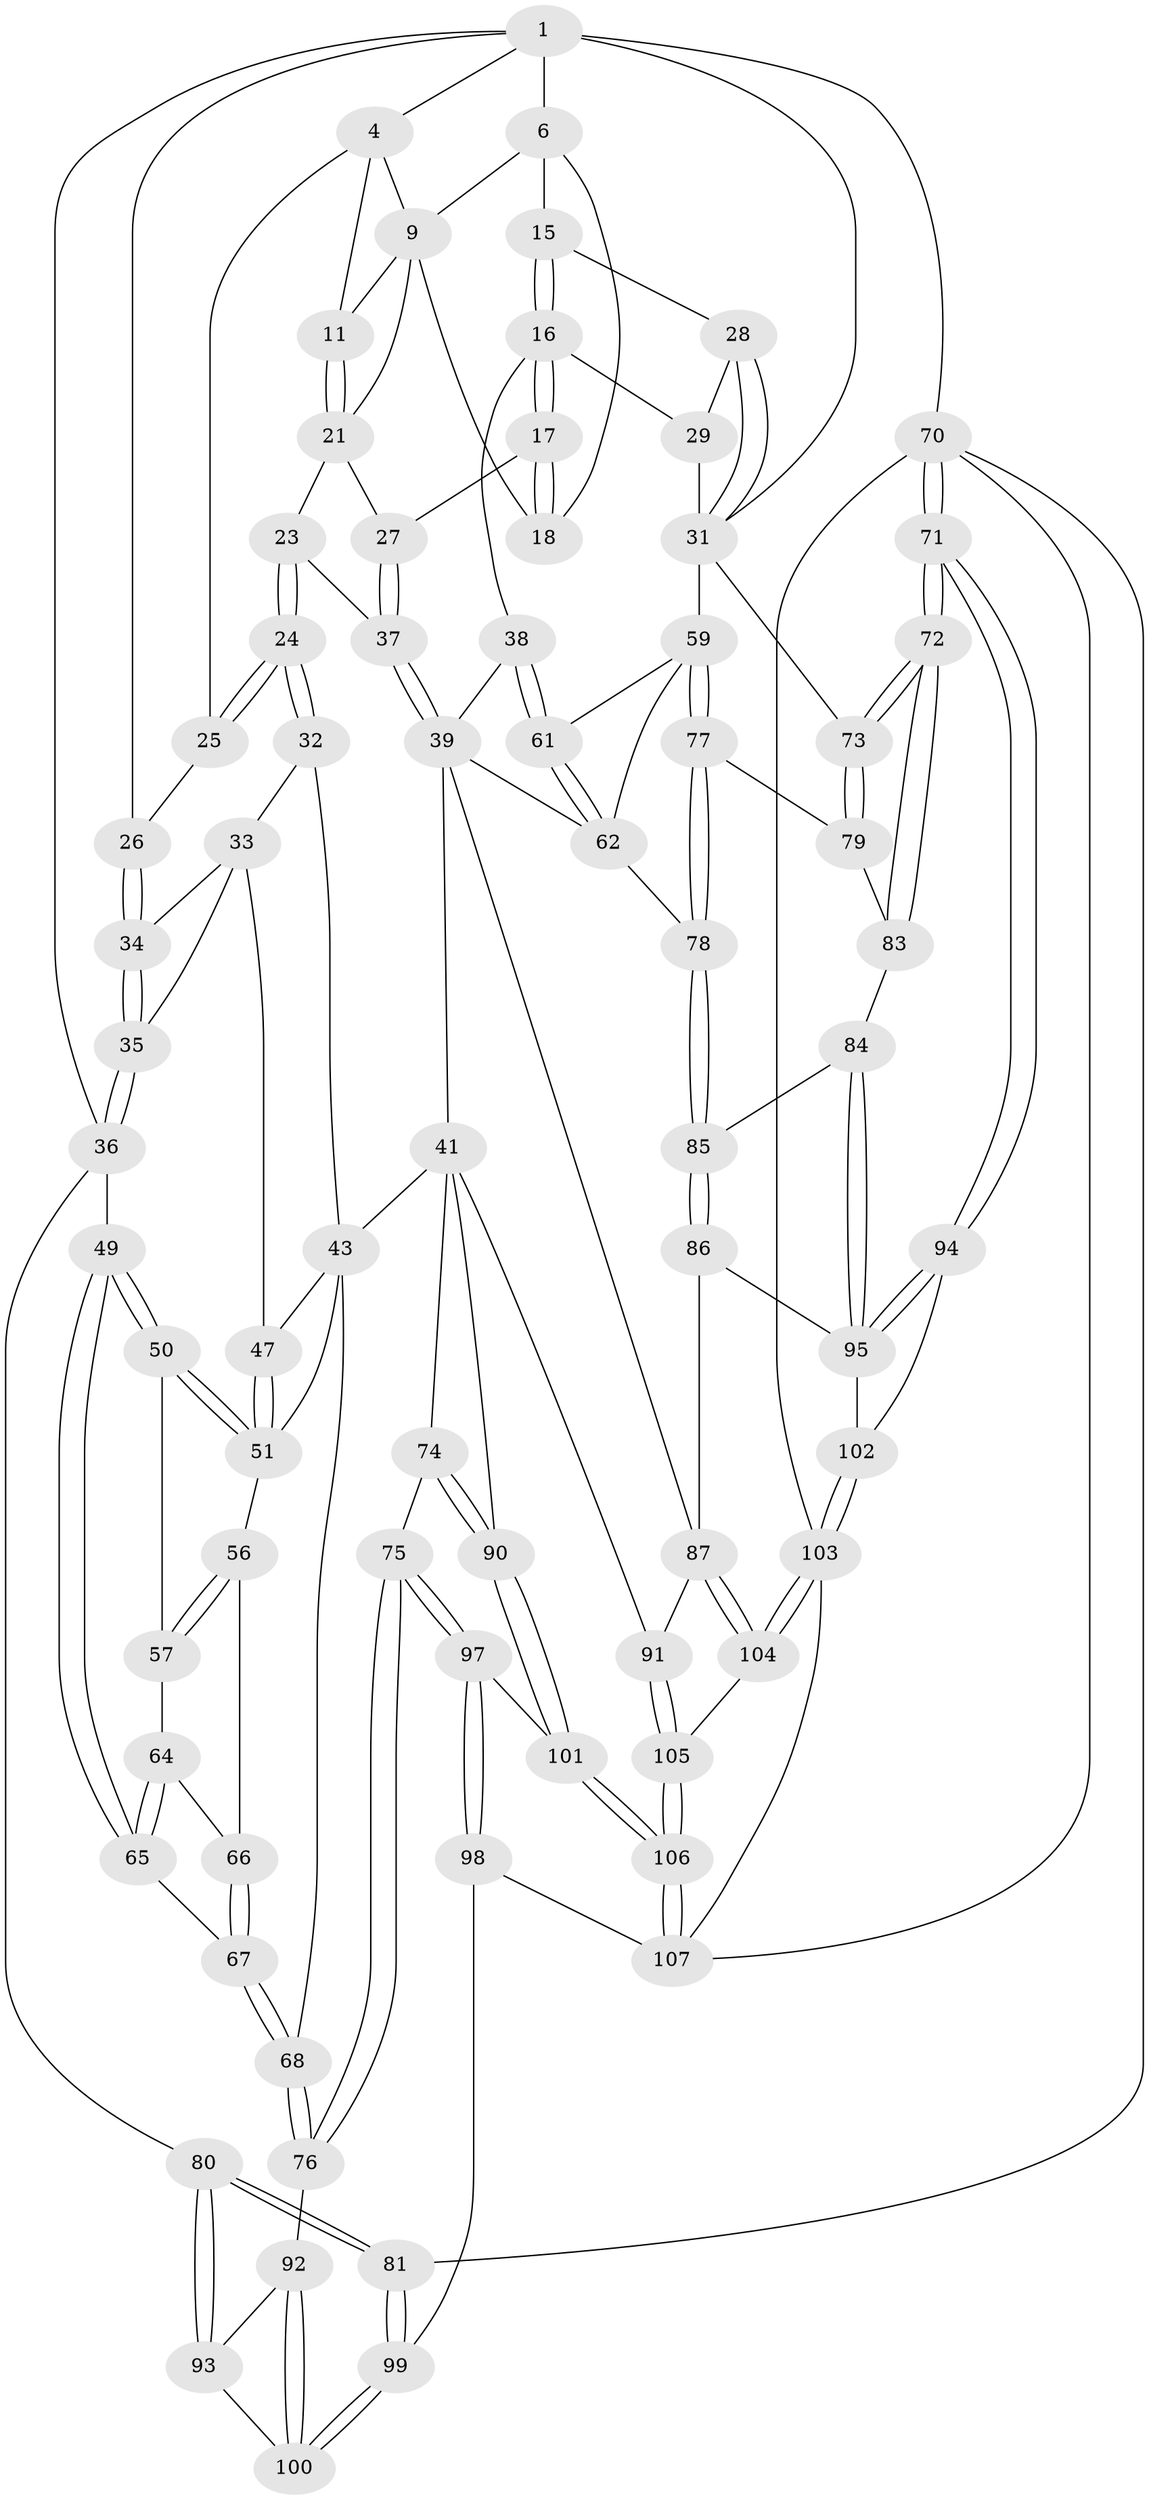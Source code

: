 // original degree distribution, {3: 0.01834862385321101, 5: 0.5321100917431193, 4: 0.23853211009174313, 6: 0.21100917431192662}
// Generated by graph-tools (version 1.1) at 2025/21/03/04/25 18:21:37]
// undirected, 76 vertices, 181 edges
graph export_dot {
graph [start="1"]
  node [color=gray90,style=filled];
  1 [pos="+0.8191606080898467+0",super="+14+2"];
  4 [pos="+0+0",super="+5+12"];
  6 [pos="+0.8204190884268868+0",super="+7+13"];
  9 [pos="+0.5320724772696558+0.010214251439506317",super="+20+10"];
  11 [pos="+0.3436001003295774+0.08027763865723597"];
  15 [pos="+0.7812371689255715+0.19122180669807975",super="+19"];
  16 [pos="+0.6398631351570114+0.26127321406397375",super="+30"];
  17 [pos="+0.6344813113872432+0.25750535987204914"];
  18 [pos="+0.6256913075073055+0.23537451628328737"];
  21 [pos="+0.39810577406876074+0.1559083796061812",super="+22"];
  23 [pos="+0.32635554137169187+0.3111424291544138"];
  24 [pos="+0.27019831304616865+0.3180741920115072"];
  25 [pos="+0.1381460834308205+0.1753407218352498"];
  26 [pos="+0.13667865684969221+0.1744589475282522"];
  27 [pos="+0.617520072003976+0.2600204932895714"];
  28 [pos="+0.9084144148581749+0.34451292047360854"];
  29 [pos="+0.8197191304417809+0.4286643492007003"];
  31 [pos="+1+0.41336030185280975",super="+53"];
  32 [pos="+0.25283692512844447+0.3490615998613269"];
  33 [pos="+0.13277462046324146+0.4157427522484014",super="+45"];
  34 [pos="+0.03174463915313793+0.3412501247570031"];
  35 [pos="+0+0.39885049569427694"];
  36 [pos="+0+0.4227058966081005",super="+48"];
  37 [pos="+0.3720428006794337+0.3348674324143"];
  38 [pos="+0.6643291723107562+0.42900597909960075"];
  39 [pos="+0.4650252072585279+0.4762247829837741",super="+40"];
  41 [pos="+0.35494289319476313+0.6059463449097287",super="+89+42"];
  43 [pos="+0.28634420342341876+0.573075368598551",super="+44+58"];
  47 [pos="+0.10990365576927062+0.4686725544993237"];
  49 [pos="+0+0.5992804625406237"];
  50 [pos="+0.06135015912531566+0.5201920133004835"];
  51 [pos="+0.09676315018574805+0.4959920784696064",super="+52"];
  56 [pos="+0.1326233472841142+0.5876470604157104"];
  57 [pos="+0.11296575589516734+0.5783126707596987"];
  59 [pos="+0.8288836426552462+0.6112019609539397",super="+60"];
  61 [pos="+0.6656840356433319+0.456923644431571"];
  62 [pos="+0.6382326097826369+0.6261753186021637",super="+69"];
  64 [pos="+0.10457798573666469+0.5947805807235171"];
  65 [pos="+0+0.6371605846614613"];
  66 [pos="+0.11257854287237028+0.6061310972087807"];
  67 [pos="+0.09238680055293119+0.6711102444764027"];
  68 [pos="+0.15144958463611466+0.7009093306248432"];
  70 [pos="+1+1",super="+82"];
  71 [pos="+1+1"];
  72 [pos="+1+0.8179768583830255"];
  73 [pos="+1+0.7142336154757297"];
  74 [pos="+0.27923714697073343+0.735815369706177"];
  75 [pos="+0.2178935006299611+0.7809673111325777"];
  76 [pos="+0.17016363025566633+0.7648184354118062"];
  77 [pos="+0.8164440251660097+0.6434529745187868"];
  78 [pos="+0.7439209099035602+0.6992246197500673"];
  79 [pos="+0.8481957041431766+0.675160601530898"];
  80 [pos="+0+0.7558207404753688"];
  81 [pos="+0+1"];
  83 [pos="+0.8817342455928415+0.7541112780257881"];
  84 [pos="+0.8390525483184277+0.7705723120455584"];
  85 [pos="+0.7474888366910605+0.7536765900010023"];
  86 [pos="+0.7254495835307501+0.7971257646117267"];
  87 [pos="+0.6852675357651987+0.8089015009470587",super="+88"];
  90 [pos="+0.41821210393032127+0.7952746591539"];
  91 [pos="+0.4900564092051366+0.8125064838254389"];
  92 [pos="+0.16035466789203104+0.7727232862037675"];
  93 [pos="+0+0.7863475911186075"];
  94 [pos="+0.8792901482750518+0.90145727829062"];
  95 [pos="+0.8507232440456384+0.8743496493754624",super="+96"];
  97 [pos="+0.25579689450066223+0.8391552010013827"];
  98 [pos="+0.2213416651668761+0.965206851615039"];
  99 [pos="+0.10691847529263648+0.9002214222824764"];
  100 [pos="+0.10868277051495809+0.8790710697912167"];
  101 [pos="+0.29611670723999567+0.8462078189956558"];
  102 [pos="+0.7373206676635352+0.9671368271316462"];
  103 [pos="+0.7017969828063388+1",super="+109"];
  104 [pos="+0.6490443708338866+0.9135635410115399"];
  105 [pos="+0.49161291925969647+0.8636468209904703"];
  106 [pos="+0.44014375396677724+1"];
  107 [pos="+0.4248014910553427+1",super="+108"];
  1 -- 6 [weight=2];
  1 -- 70 [weight=2];
  1 -- 31;
  1 -- 36;
  1 -- 4;
  1 -- 26;
  4 -- 25;
  4 -- 11;
  4 -- 9;
  6 -- 9;
  6 -- 18;
  6 -- 15 [weight=2];
  9 -- 18;
  9 -- 21;
  9 -- 11;
  11 -- 21;
  11 -- 21;
  15 -- 16;
  15 -- 16;
  15 -- 28;
  16 -- 17;
  16 -- 17;
  16 -- 29;
  16 -- 38;
  17 -- 18;
  17 -- 18;
  17 -- 27;
  21 -- 27;
  21 -- 23;
  23 -- 24;
  23 -- 24;
  23 -- 37;
  24 -- 25;
  24 -- 25;
  24 -- 32;
  24 -- 32;
  25 -- 26;
  26 -- 34;
  26 -- 34;
  27 -- 37;
  27 -- 37;
  28 -- 29;
  28 -- 31;
  28 -- 31;
  29 -- 31;
  31 -- 73;
  31 -- 59;
  32 -- 33;
  32 -- 43;
  33 -- 34;
  33 -- 35;
  33 -- 47;
  34 -- 35;
  34 -- 35;
  35 -- 36;
  35 -- 36;
  36 -- 80;
  36 -- 49;
  37 -- 39;
  37 -- 39;
  38 -- 39;
  38 -- 61;
  38 -- 61;
  39 -- 41;
  39 -- 87;
  39 -- 62;
  41 -- 90;
  41 -- 91;
  41 -- 74;
  41 -- 43;
  43 -- 51 [weight=2];
  43 -- 47;
  43 -- 68;
  47 -- 51;
  47 -- 51;
  49 -- 50;
  49 -- 50;
  49 -- 65;
  49 -- 65;
  50 -- 51;
  50 -- 51;
  50 -- 57;
  51 -- 56;
  56 -- 57;
  56 -- 57;
  56 -- 66;
  57 -- 64;
  59 -- 77;
  59 -- 77;
  59 -- 61;
  59 -- 62;
  61 -- 62;
  61 -- 62;
  62 -- 78;
  64 -- 65;
  64 -- 65;
  64 -- 66;
  65 -- 67;
  66 -- 67;
  66 -- 67;
  67 -- 68;
  67 -- 68;
  68 -- 76;
  68 -- 76;
  70 -- 71;
  70 -- 71;
  70 -- 103;
  70 -- 81;
  70 -- 107;
  71 -- 72;
  71 -- 72;
  71 -- 94;
  71 -- 94;
  72 -- 73;
  72 -- 73;
  72 -- 83;
  72 -- 83;
  73 -- 79;
  73 -- 79;
  74 -- 75;
  74 -- 90;
  74 -- 90;
  75 -- 76;
  75 -- 76;
  75 -- 97;
  75 -- 97;
  76 -- 92;
  77 -- 78;
  77 -- 78;
  77 -- 79;
  78 -- 85;
  78 -- 85;
  79 -- 83;
  80 -- 81;
  80 -- 81;
  80 -- 93;
  80 -- 93;
  81 -- 99;
  81 -- 99;
  83 -- 84;
  84 -- 85;
  84 -- 95;
  84 -- 95;
  85 -- 86;
  85 -- 86;
  86 -- 87;
  86 -- 95;
  87 -- 104;
  87 -- 104;
  87 -- 91;
  90 -- 101;
  90 -- 101;
  91 -- 105;
  91 -- 105;
  92 -- 93;
  92 -- 100;
  92 -- 100;
  93 -- 100;
  94 -- 95;
  94 -- 95;
  94 -- 102;
  95 -- 102;
  97 -- 98;
  97 -- 98;
  97 -- 101;
  98 -- 99;
  98 -- 107;
  99 -- 100;
  99 -- 100;
  101 -- 106;
  101 -- 106;
  102 -- 103;
  102 -- 103;
  103 -- 104;
  103 -- 104;
  103 -- 107;
  104 -- 105;
  105 -- 106;
  105 -- 106;
  106 -- 107;
  106 -- 107;
}
